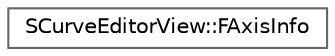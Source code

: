 digraph "Graphical Class Hierarchy"
{
 // INTERACTIVE_SVG=YES
 // LATEX_PDF_SIZE
  bgcolor="transparent";
  edge [fontname=Helvetica,fontsize=10,labelfontname=Helvetica,labelfontsize=10];
  node [fontname=Helvetica,fontsize=10,shape=box,height=0.2,width=0.4];
  rankdir="LR";
  Node0 [id="Node000000",label="SCurveEditorView::FAxisInfo",height=0.2,width=0.4,color="grey40", fillcolor="white", style="filled",URL="$da/d58/structSCurveEditorView_1_1FAxisInfo.html",tooltip=" "];
}
